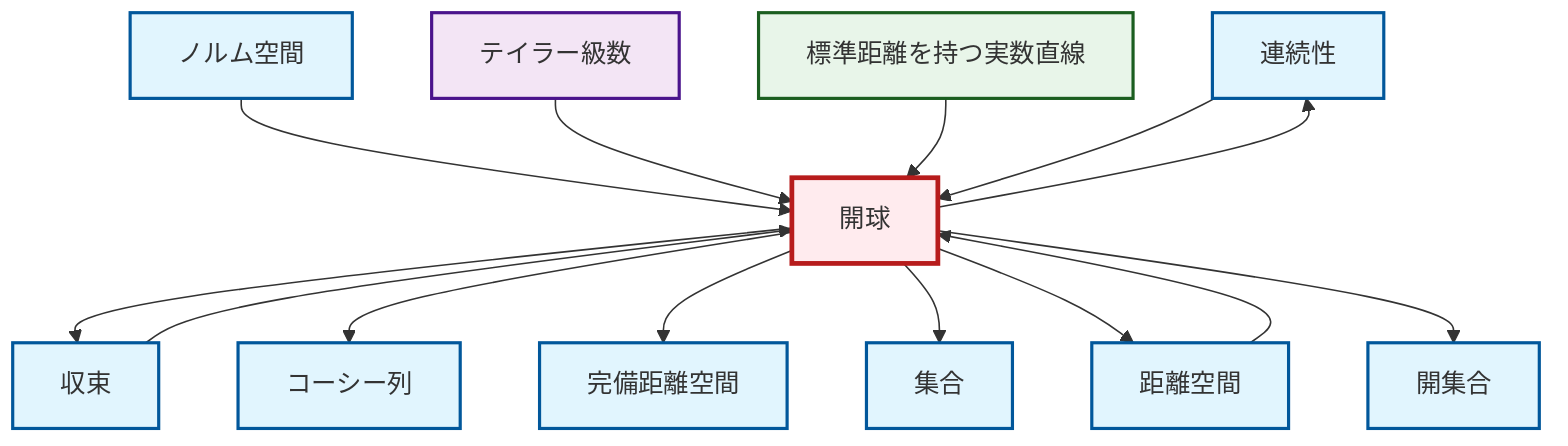 graph TD
    classDef definition fill:#e1f5fe,stroke:#01579b,stroke-width:2px
    classDef theorem fill:#f3e5f5,stroke:#4a148c,stroke-width:2px
    classDef axiom fill:#fff3e0,stroke:#e65100,stroke-width:2px
    classDef example fill:#e8f5e9,stroke:#1b5e20,stroke-width:2px
    classDef current fill:#ffebee,stroke:#b71c1c,stroke-width:3px
    def-continuity["連続性"]:::definition
    def-cauchy-sequence["コーシー列"]:::definition
    thm-taylor-series["テイラー級数"]:::theorem
    def-convergence["収束"]:::definition
    def-metric-space["距離空間"]:::definition
    def-open-ball["開球"]:::definition
    def-complete-metric-space["完備距離空間"]:::definition
    def-normed-vector-space["ノルム空間"]:::definition
    def-open-set["開集合"]:::definition
    def-set["集合"]:::definition
    ex-real-line-metric["標準距離を持つ実数直線"]:::example
    def-open-ball --> def-convergence
    def-open-ball --> def-cauchy-sequence
    def-open-ball --> def-complete-metric-space
    def-open-ball --> def-set
    def-normed-vector-space --> def-open-ball
    def-open-ball --> def-continuity
    def-open-ball --> def-metric-space
    def-convergence --> def-open-ball
    thm-taylor-series --> def-open-ball
    def-metric-space --> def-open-ball
    def-open-ball --> def-open-set
    ex-real-line-metric --> def-open-ball
    def-continuity --> def-open-ball
    class def-open-ball current